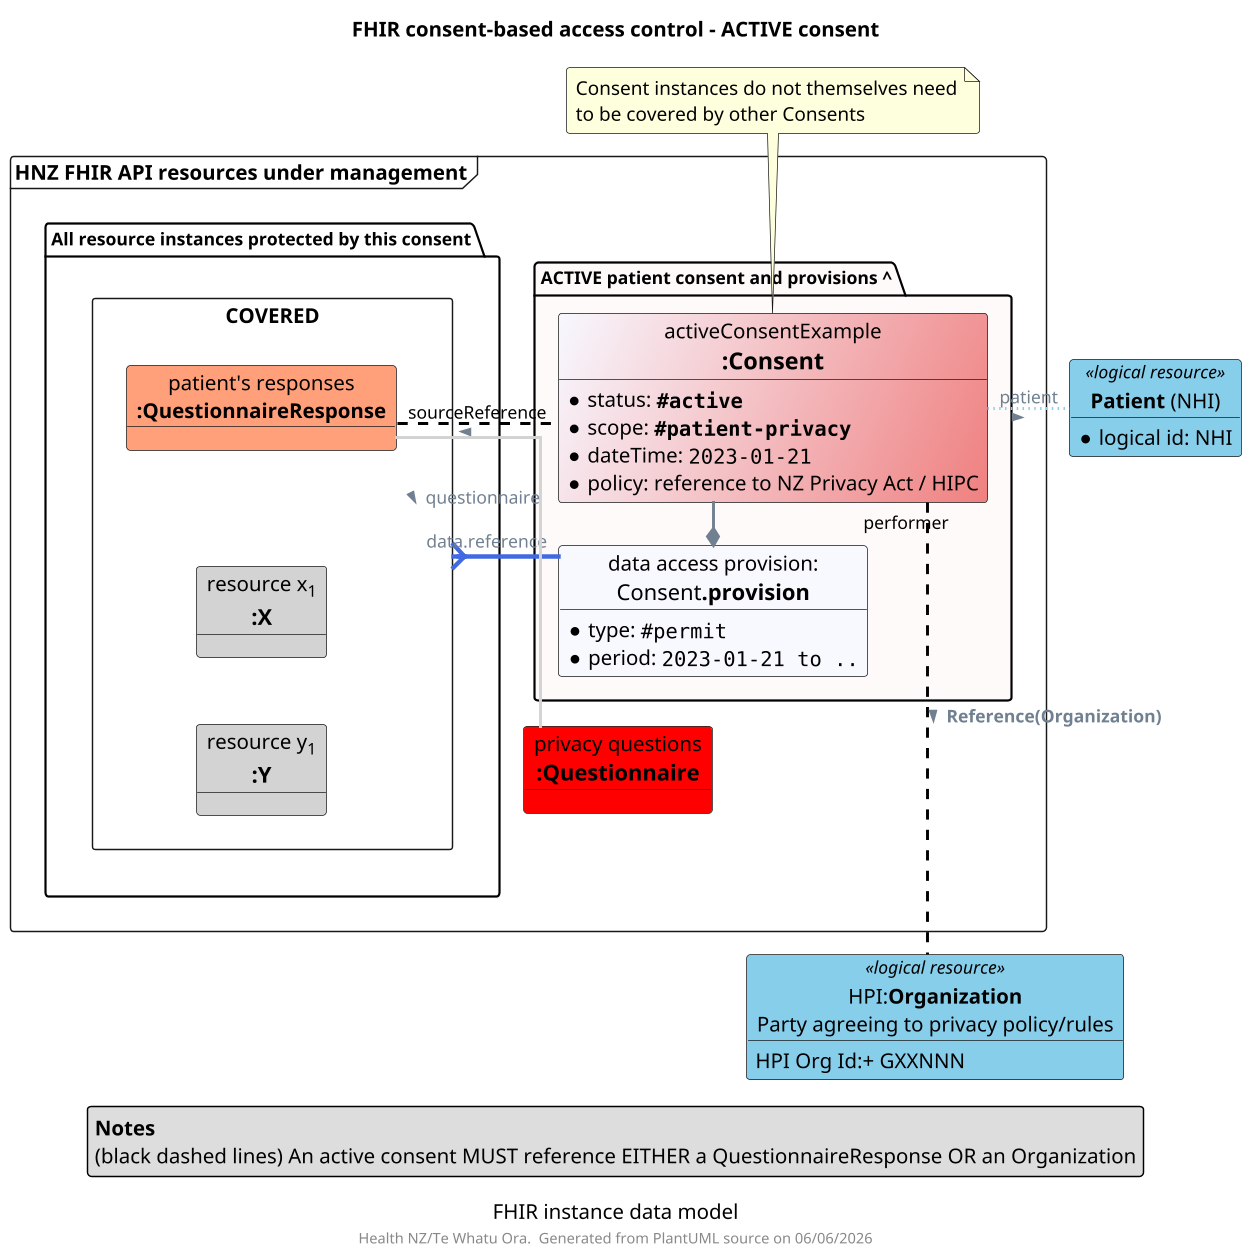 @startuml obj-FHIR-data-consent-active

top to bottom direction
skinparam dpi 300
allow_mixing
scale 400 width

skinparam ActivityDiamondBackgroundColor #RoyalBlue
skinparam ArrowColor #SlateGrey   
skinparam ArrowFontColor #RoyalBlue
skinparam ArrowFontColor #SlateGrey  
skinparam ArrowFontSize 12
skinparam ArrowMessageAlignment left
skinparam BoxPadding 10
skinparam linetype ortho
skinparam nodesep 30
skinparam ranksep 30
skinparam roundcorner 5
skinparam sequenceArrowThickness 2

caption FHIR instance data model

!procedure $Coding($Alias,$System,$Code,$Display)
  object "<color:GhostWhite>$System" as $Alias #MediumPurple {
    <color:GhostWhite><size:11>**$Code**-$Display
  }
!endprocedure

!procedure $ObjectDiagramLegendWithNote($heading,$noteline)

  legend bottom
    **$heading**
    $noteline
  endlegend

!endprocedure
 
title "FHIR consent-based access control - ACTIVE consent"

frame "HNZ FHIR API resources under management" as HNZMain {

  package "<size:12>ACTIVE patient consent and provisions ^" as ACTIVE #Snow {
      
    object "activeConsentExample\n<size:16>**:Consent**" as CONSENT #GhostWhite/LightCoral {
      * status: ""**#active**""
      * scope: ""**#patient-privacy**""
      * dateTime: ""2023-01-21""
      * policy: reference to NZ Privacy Act / HIPC
    }

    object "data access provision:\n<size:15>Consent**.provision**" as DAP #GhostWhite {
      * type: ""#permit""
      * period: ""2023-01-21 to ..""
    }

  }

  object "privacy questions\n<size:15>**:Questionnaire**" as Q #Red

  package "<size:12>All resource instances protected by this consent" {
    rectangle COVERED {
      object "patient's responses\n<size:14>**:QuestionnaireResponse**" as QRC #LightSalmon
      object "resource x<sub>1</sub>\n**<size:15>:X**" as AnyResource #LightGray
      object "resource y<sub>1</sub>\n**<size:15>:Y**" as AnotherResource #LightGray
    }
    QRC -[hidden]d- AnyResource
    AnyResource -[hidden]d- AnotherResource
  }

  ' connectors
  'DAP "1" -[thickness=3,#RoyalBlue]l--{ COVERED : 0..*\ndata.references

  DAP "data.reference" -[thickness=3,#RoyalBlue]l--{ COVERED 


}

' resources in other repos
object "**Patient** (NHI)" as Patient <<logical resource>> #SkyBlue {
  * logical id: NHI
}

object "HPI:**Organization**\nParty agreeing to privacy policy/rules" as HPI <<logical resource>> #SkyBlue {
  HPI Org Id:+ GXXNNN
}

CONSENT -d-* DAP
CONSENT "<color:#Black>sourceReference" -[dashed,#Black]l- QRC: >
CONSENT "patient" -[dotted,#SkyBlue]r- Patient: >
CONSENT "<color:#Black>performer" -[dashed,#Black]--- HPI: **Reference(Organization)** >
QRC -[#LightGray]-- Q: questionnaire >

  'notes
  note as N1
    Consent instances do not themselves need
    to be covered by other Consents
  end note
 
N1 .d. CONSENT

$ObjectDiagramLegendWithNote("Notes","(black dashed lines) An active consent MUST reference EITHER a QuestionnaireResponse OR an Organization")

footer "Health NZ/Te Whatu Ora.  Generated from PlantUML source on %date('dd/MM/yyyy')"

@enduml